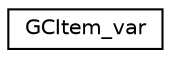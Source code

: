 digraph "Graphical Class Hierarchy"
{
 // LATEX_PDF_SIZE
  edge [fontname="Helvetica",fontsize="10",labelfontname="Helvetica",labelfontsize="10"];
  node [fontname="Helvetica",fontsize="10",shape=record];
  rankdir="LR";
  Node0 [label="GCItem_var",height=0.2,width=0.4,color="black", fillcolor="white", style="filled",URL="$struct_swig_1_1_g_c_item__var.html",tooltip=" "];
}
